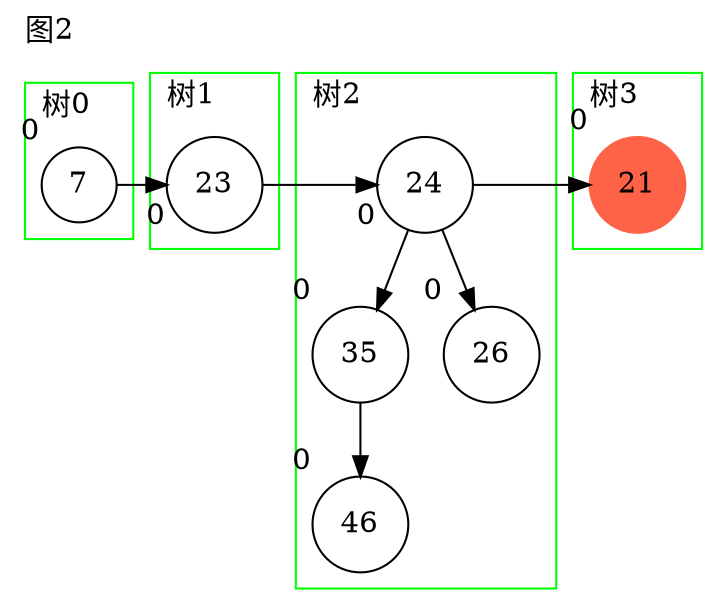 digraph g{
node[shape=circle];
label="图2";
labeljust=l;
labelloc=t;
subgraph cluster_0 {
pencolor=green;label="树0";
n14[label=7, xlabel=0];
}
subgraph cluster_1 {
pencolor=green;label="树1";
n15[label=23, xlabel=0];
}
n14->n15[constraint=false];
subgraph cluster_2 {
pencolor=green;label="树2";
n16[label=24, xlabel=0];
n17[label=35, xlabel=0];
n16->n17;
n18[label=46, xlabel=0];
n17->n18;
n19[label=26, xlabel=0];
n16->n19;
}
n15->n16[constraint=false];
subgraph cluster_3 {
pencolor=green;label="树3";
n20[label=21, xlabel=0,style = filled,color="tomato"];
}
n16->n20[constraint=false];
}
